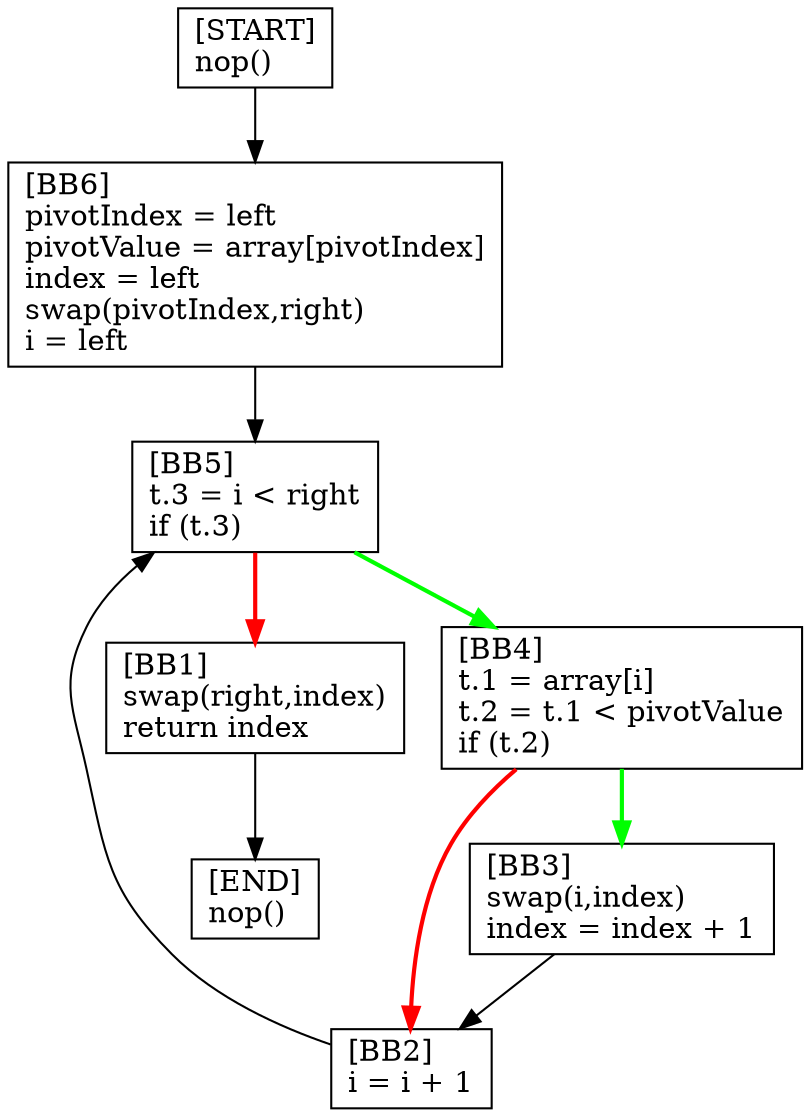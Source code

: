 digraph {
  node [shape=box]
  BB6 [label="[BB6]\lpivotIndex = left\lpivotValue = array[pivotIndex]\lindex = left\lswap(pivotIndex,right)\li = left\l"];
  BB1 [label="[BB1]\lswap(right,index)\lreturn index\l"];
  START [label="[START]\lnop()\l"];
  END [label="[END]\lnop()\l"];
  BB2 [label="[BB2]\li = i + 1\l"];
  BB3 [label="[BB3]\lswap(i,index)\lindex = index + 1\l"];
  BB4 [label="[BB4]\lt.1 = array[i]\lt.2 = t.1 < pivotValue\lif (t.2)\l"];
  BB5 [label="[BB5]\lt.3 = i < right\lif (t.3)\l"];
  BB6 -> BB5;
  BB2 -> BB5;
  BB4 -> BB2 [color=red, penwidth=2];
  BB5 -> BB1 [color=red, penwidth=2];
  BB5 -> BB4 [color=green, penwidth=2];
  BB3 -> BB2;
  BB4 -> BB3 [color=green, penwidth=2];
  START -> BB6;
  BB1 -> END;
}
